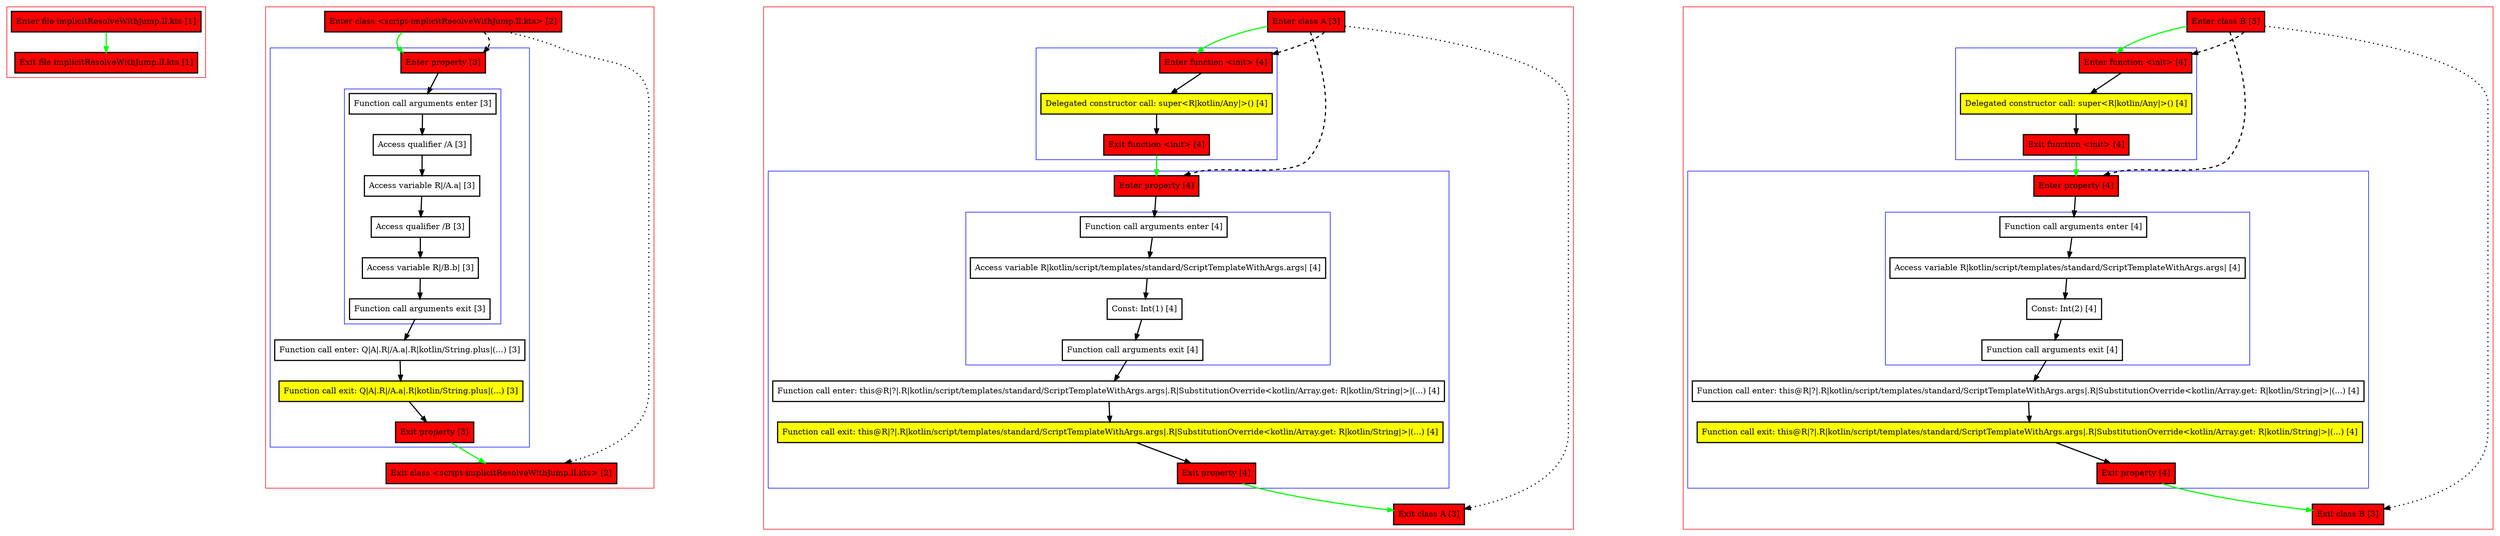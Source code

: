 digraph implicitResolveWithJump_ll_kts {
    graph [nodesep=3]
    node [shape=box penwidth=2]
    edge [penwidth=2]

    subgraph cluster_0 {
        color=red
        0 [label="Enter file implicitResolveWithJump.ll.kts [1]" style="filled" fillcolor=red];
        1 [label="Exit file implicitResolveWithJump.ll.kts [1]" style="filled" fillcolor=red];
    }
    0 -> {1} [color=green];

    subgraph cluster_1 {
        color=red
        2 [label="Enter class <script-implicitResolveWithJump.ll.kts> [2]" style="filled" fillcolor=red];
        subgraph cluster_2 {
            color=blue
            3 [label="Enter property [3]" style="filled" fillcolor=red];
            subgraph cluster_3 {
                color=blue
                4 [label="Function call arguments enter [3]"];
                5 [label="Access qualifier /A [3]"];
                6 [label="Access variable R|/A.a| [3]"];
                7 [label="Access qualifier /B [3]"];
                8 [label="Access variable R|/B.b| [3]"];
                9 [label="Function call arguments exit [3]"];
            }
            10 [label="Function call enter: Q|A|.R|/A.a|.R|kotlin/String.plus|(...) [3]"];
            11 [label="Function call exit: Q|A|.R|/A.a|.R|kotlin/String.plus|(...) [3]" style="filled" fillcolor=yellow];
            12 [label="Exit property [3]" style="filled" fillcolor=red];
        }
        13 [label="Exit class <script-implicitResolveWithJump.ll.kts> [2]" style="filled" fillcolor=red];
    }
    2 -> {3} [color=green];
    2 -> {13} [style=dotted];
    2 -> {3} [style=dashed];
    3 -> {4};
    4 -> {5};
    5 -> {6};
    6 -> {7};
    7 -> {8};
    8 -> {9};
    9 -> {10};
    10 -> {11};
    11 -> {12};
    12 -> {13} [color=green];

    subgraph cluster_4 {
        color=red
        14 [label="Enter class A [3]" style="filled" fillcolor=red];
        subgraph cluster_5 {
            color=blue
            15 [label="Enter function <init> [4]" style="filled" fillcolor=red];
            16 [label="Delegated constructor call: super<R|kotlin/Any|>() [4]" style="filled" fillcolor=yellow];
            17 [label="Exit function <init> [4]" style="filled" fillcolor=red];
        }
        subgraph cluster_6 {
            color=blue
            18 [label="Enter property [4]" style="filled" fillcolor=red];
            subgraph cluster_7 {
                color=blue
                19 [label="Function call arguments enter [4]"];
                20 [label="Access variable R|kotlin/script/templates/standard/ScriptTemplateWithArgs.args| [4]"];
                21 [label="Const: Int(1) [4]"];
                22 [label="Function call arguments exit [4]"];
            }
            23 [label="Function call enter: this@R|?|.R|kotlin/script/templates/standard/ScriptTemplateWithArgs.args|.R|SubstitutionOverride<kotlin/Array.get: R|kotlin/String|>|(...) [4]"];
            24 [label="Function call exit: this@R|?|.R|kotlin/script/templates/standard/ScriptTemplateWithArgs.args|.R|SubstitutionOverride<kotlin/Array.get: R|kotlin/String|>|(...) [4]" style="filled" fillcolor=yellow];
            25 [label="Exit property [4]" style="filled" fillcolor=red];
        }
        26 [label="Exit class A [3]" style="filled" fillcolor=red];
    }
    14 -> {15} [color=green];
    14 -> {26} [style=dotted];
    14 -> {15 18} [style=dashed];
    15 -> {16};
    16 -> {17};
    17 -> {18} [color=green];
    18 -> {19};
    19 -> {20};
    20 -> {21};
    21 -> {22};
    22 -> {23};
    23 -> {24};
    24 -> {25};
    25 -> {26} [color=green];

    subgraph cluster_8 {
        color=red
        27 [label="Enter class B [3]" style="filled" fillcolor=red];
        subgraph cluster_9 {
            color=blue
            28 [label="Enter function <init> [4]" style="filled" fillcolor=red];
            29 [label="Delegated constructor call: super<R|kotlin/Any|>() [4]" style="filled" fillcolor=yellow];
            30 [label="Exit function <init> [4]" style="filled" fillcolor=red];
        }
        subgraph cluster_10 {
            color=blue
            31 [label="Enter property [4]" style="filled" fillcolor=red];
            subgraph cluster_11 {
                color=blue
                32 [label="Function call arguments enter [4]"];
                33 [label="Access variable R|kotlin/script/templates/standard/ScriptTemplateWithArgs.args| [4]"];
                34 [label="Const: Int(2) [4]"];
                35 [label="Function call arguments exit [4]"];
            }
            36 [label="Function call enter: this@R|?|.R|kotlin/script/templates/standard/ScriptTemplateWithArgs.args|.R|SubstitutionOverride<kotlin/Array.get: R|kotlin/String|>|(...) [4]"];
            37 [label="Function call exit: this@R|?|.R|kotlin/script/templates/standard/ScriptTemplateWithArgs.args|.R|SubstitutionOverride<kotlin/Array.get: R|kotlin/String|>|(...) [4]" style="filled" fillcolor=yellow];
            38 [label="Exit property [4]" style="filled" fillcolor=red];
        }
        39 [label="Exit class B [3]" style="filled" fillcolor=red];
    }
    27 -> {28} [color=green];
    27 -> {39} [style=dotted];
    27 -> {28 31} [style=dashed];
    28 -> {29};
    29 -> {30};
    30 -> {31} [color=green];
    31 -> {32};
    32 -> {33};
    33 -> {34};
    34 -> {35};
    35 -> {36};
    36 -> {37};
    37 -> {38};
    38 -> {39} [color=green];

}
